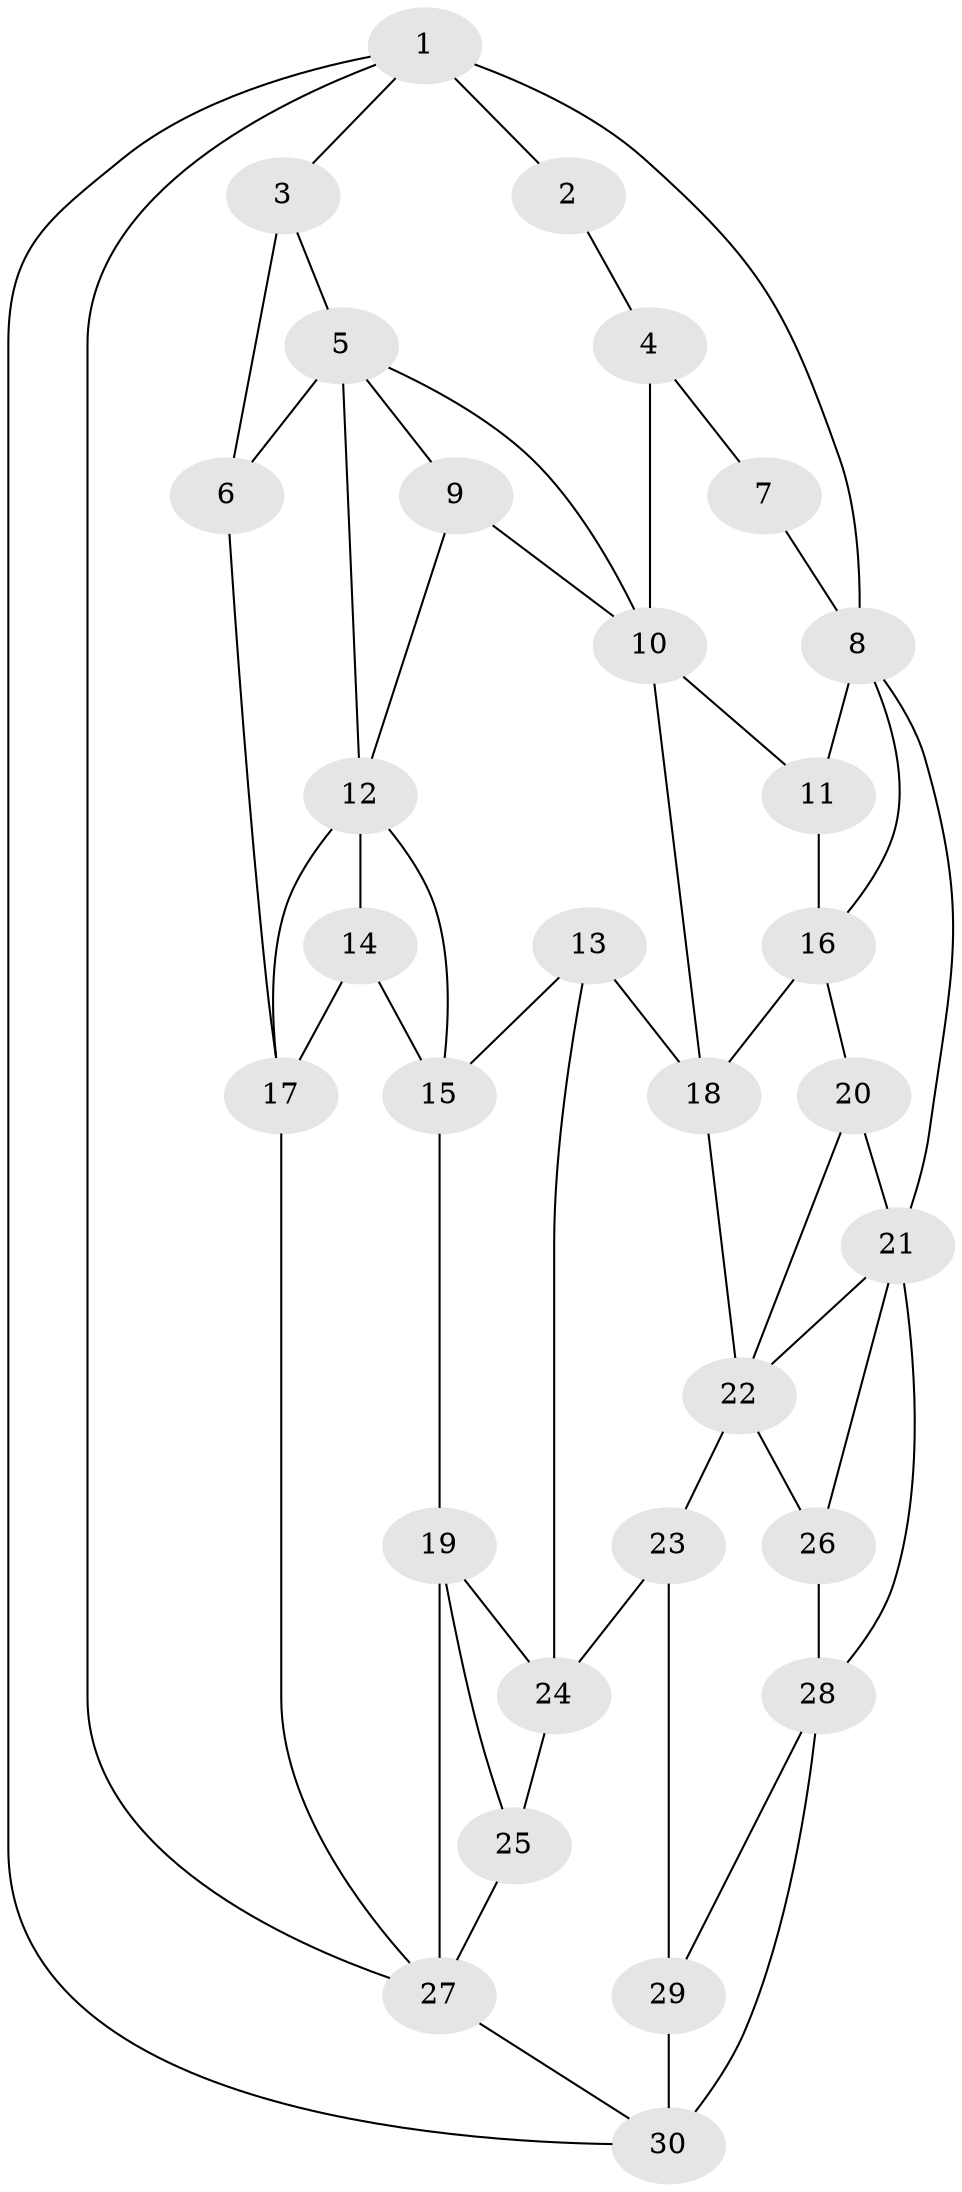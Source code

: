 // original degree distribution, {3: 0.0425531914893617, 5: 0.5106382978723404, 6: 0.23404255319148937, 4: 0.2127659574468085}
// Generated by graph-tools (version 1.1) at 2025/38/03/04/25 23:38:29]
// undirected, 30 vertices, 56 edges
graph export_dot {
  node [color=gray90,style=filled];
  1;
  2;
  3;
  4;
  5;
  6;
  7;
  8;
  9;
  10;
  11;
  12;
  13;
  14;
  15;
  16;
  17;
  18;
  19;
  20;
  21;
  22;
  23;
  24;
  25;
  26;
  27;
  28;
  29;
  30;
  1 -- 2 [weight=2.0];
  1 -- 3 [weight=1.0];
  1 -- 8 [weight=1.0];
  1 -- 27 [weight=1.0];
  1 -- 30 [weight=1.0];
  2 -- 4 [weight=2.0];
  3 -- 5 [weight=1.0];
  3 -- 6 [weight=2.0];
  4 -- 7 [weight=2.0];
  4 -- 10 [weight=1.0];
  5 -- 6 [weight=1.0];
  5 -- 9 [weight=1.0];
  5 -- 10 [weight=1.0];
  5 -- 12 [weight=1.0];
  6 -- 17 [weight=1.0];
  7 -- 8 [weight=2.0];
  8 -- 11 [weight=1.0];
  8 -- 16 [weight=1.0];
  8 -- 21 [weight=1.0];
  9 -- 10 [weight=1.0];
  9 -- 12 [weight=1.0];
  10 -- 11 [weight=1.0];
  10 -- 18 [weight=1.0];
  11 -- 16 [weight=2.0];
  12 -- 14 [weight=2.0];
  12 -- 15 [weight=1.0];
  12 -- 17 [weight=1.0];
  13 -- 15 [weight=1.0];
  13 -- 18 [weight=1.0];
  13 -- 24 [weight=1.0];
  14 -- 15 [weight=2.0];
  14 -- 17 [weight=2.0];
  15 -- 19 [weight=1.0];
  16 -- 18 [weight=2.0];
  16 -- 20 [weight=1.0];
  17 -- 27 [weight=1.0];
  18 -- 22 [weight=1.0];
  19 -- 24 [weight=1.0];
  19 -- 25 [weight=1.0];
  19 -- 27 [weight=1.0];
  20 -- 21 [weight=1.0];
  20 -- 22 [weight=1.0];
  21 -- 22 [weight=1.0];
  21 -- 26 [weight=1.0];
  21 -- 28 [weight=1.0];
  22 -- 23 [weight=1.0];
  22 -- 26 [weight=1.0];
  23 -- 24 [weight=1.0];
  23 -- 29 [weight=1.0];
  24 -- 25 [weight=2.0];
  25 -- 27 [weight=1.0];
  26 -- 28 [weight=2.0];
  27 -- 30 [weight=2.0];
  28 -- 29 [weight=2.0];
  28 -- 30 [weight=1.0];
  29 -- 30 [weight=3.0];
}
